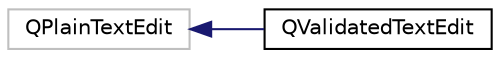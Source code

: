 digraph "Graphical Class Hierarchy"
{
  edge [fontname="Helvetica",fontsize="10",labelfontname="Helvetica",labelfontsize="10"];
  node [fontname="Helvetica",fontsize="10",shape=record];
  rankdir="LR";
  Node66 [label="QPlainTextEdit",height=0.2,width=0.4,color="grey75", fillcolor="white", style="filled"];
  Node66 -> Node0 [dir="back",color="midnightblue",fontsize="10",style="solid",fontname="Helvetica"];
  Node0 [label="QValidatedTextEdit",height=0.2,width=0.4,color="black", fillcolor="white", style="filled",URL="$d8/db1/class_q_validated_text_edit.html",tooltip="Text edit that can be marked as \"invalid\" to show input validation feedback. "];
}
